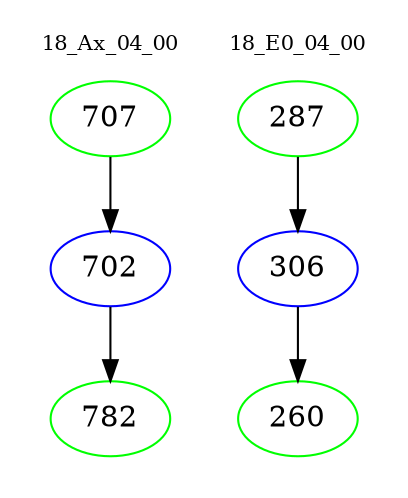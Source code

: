 digraph{
subgraph cluster_0 {
color = white
label = "18_Ax_04_00";
fontsize=10;
T0_707 [label="707", color="green"]
T0_707 -> T0_702 [color="black"]
T0_702 [label="702", color="blue"]
T0_702 -> T0_782 [color="black"]
T0_782 [label="782", color="green"]
}
subgraph cluster_1 {
color = white
label = "18_E0_04_00";
fontsize=10;
T1_287 [label="287", color="green"]
T1_287 -> T1_306 [color="black"]
T1_306 [label="306", color="blue"]
T1_306 -> T1_260 [color="black"]
T1_260 [label="260", color="green"]
}
}
